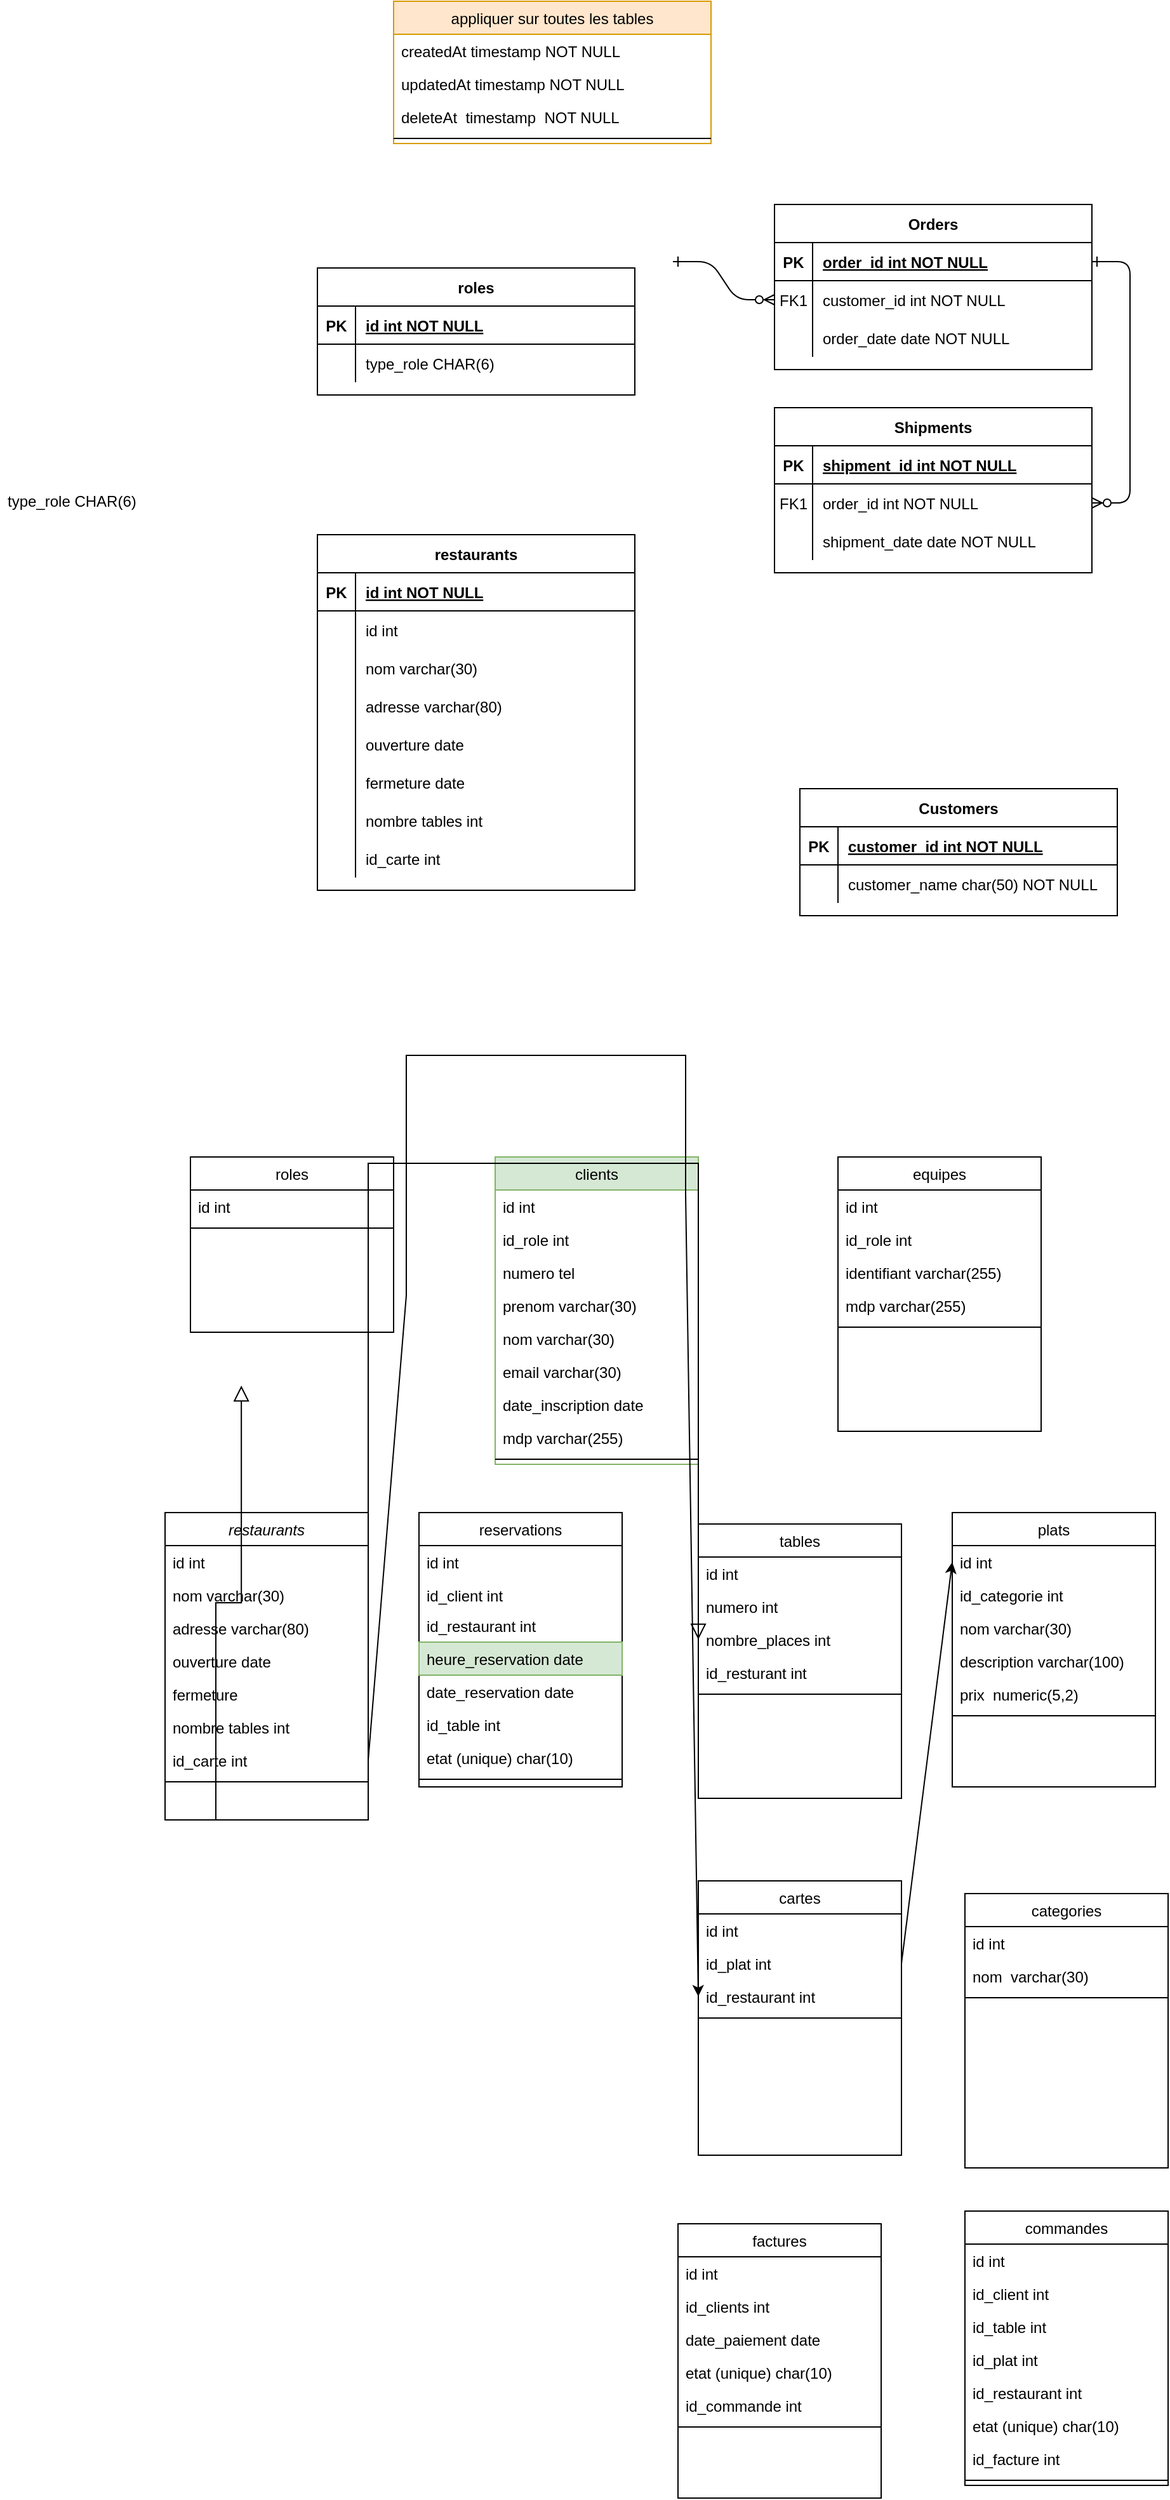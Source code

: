 <mxfile version="22.1.11" type="github">
  <diagram id="R2lEEEUBdFMjLlhIrx00" name="Page-1">
    <mxGraphModel dx="1839" dy="1614" grid="1" gridSize="10" guides="1" tooltips="1" connect="1" arrows="1" fold="1" page="1" pageScale="1" pageWidth="850" pageHeight="1100" math="0" shadow="0" extFonts="Permanent Marker^https://fonts.googleapis.com/css?family=Permanent+Marker">
      <root>
        <mxCell id="0" />
        <mxCell id="1" parent="0" />
        <mxCell id="C-vyLk0tnHw3VtMMgP7b-1" value="" style="edgeStyle=entityRelationEdgeStyle;endArrow=ERzeroToMany;startArrow=ERone;endFill=1;startFill=0;" parent="1" target="C-vyLk0tnHw3VtMMgP7b-6" edge="1">
          <mxGeometry width="100" height="100" relative="1" as="geometry">
            <mxPoint x="370" y="165.0" as="sourcePoint" />
            <mxPoint x="440" y="620" as="targetPoint" />
          </mxGeometry>
        </mxCell>
        <mxCell id="C-vyLk0tnHw3VtMMgP7b-12" value="" style="edgeStyle=entityRelationEdgeStyle;endArrow=ERzeroToMany;startArrow=ERone;endFill=1;startFill=0;" parent="1" source="C-vyLk0tnHw3VtMMgP7b-3" target="C-vyLk0tnHw3VtMMgP7b-17" edge="1">
          <mxGeometry width="100" height="100" relative="1" as="geometry">
            <mxPoint x="400" y="180" as="sourcePoint" />
            <mxPoint x="460" y="205" as="targetPoint" />
          </mxGeometry>
        </mxCell>
        <mxCell id="C-vyLk0tnHw3VtMMgP7b-2" value="Orders" style="shape=table;startSize=30;container=1;collapsible=1;childLayout=tableLayout;fixedRows=1;rowLines=0;fontStyle=1;align=center;resizeLast=1;" parent="1" vertex="1">
          <mxGeometry x="450" y="120" width="250" height="130" as="geometry" />
        </mxCell>
        <mxCell id="C-vyLk0tnHw3VtMMgP7b-3" value="" style="shape=partialRectangle;collapsible=0;dropTarget=0;pointerEvents=0;fillColor=none;points=[[0,0.5],[1,0.5]];portConstraint=eastwest;top=0;left=0;right=0;bottom=1;" parent="C-vyLk0tnHw3VtMMgP7b-2" vertex="1">
          <mxGeometry y="30" width="250" height="30" as="geometry" />
        </mxCell>
        <mxCell id="C-vyLk0tnHw3VtMMgP7b-4" value="PK" style="shape=partialRectangle;overflow=hidden;connectable=0;fillColor=none;top=0;left=0;bottom=0;right=0;fontStyle=1;" parent="C-vyLk0tnHw3VtMMgP7b-3" vertex="1">
          <mxGeometry width="30" height="30" as="geometry" />
        </mxCell>
        <mxCell id="C-vyLk0tnHw3VtMMgP7b-5" value="order_id int NOT NULL " style="shape=partialRectangle;overflow=hidden;connectable=0;fillColor=none;top=0;left=0;bottom=0;right=0;align=left;spacingLeft=6;fontStyle=5;" parent="C-vyLk0tnHw3VtMMgP7b-3" vertex="1">
          <mxGeometry x="30" width="220" height="30" as="geometry" />
        </mxCell>
        <mxCell id="C-vyLk0tnHw3VtMMgP7b-6" value="" style="shape=partialRectangle;collapsible=0;dropTarget=0;pointerEvents=0;fillColor=none;points=[[0,0.5],[1,0.5]];portConstraint=eastwest;top=0;left=0;right=0;bottom=0;" parent="C-vyLk0tnHw3VtMMgP7b-2" vertex="1">
          <mxGeometry y="60" width="250" height="30" as="geometry" />
        </mxCell>
        <mxCell id="C-vyLk0tnHw3VtMMgP7b-7" value="FK1" style="shape=partialRectangle;overflow=hidden;connectable=0;fillColor=none;top=0;left=0;bottom=0;right=0;" parent="C-vyLk0tnHw3VtMMgP7b-6" vertex="1">
          <mxGeometry width="30" height="30" as="geometry" />
        </mxCell>
        <mxCell id="C-vyLk0tnHw3VtMMgP7b-8" value="customer_id int NOT NULL" style="shape=partialRectangle;overflow=hidden;connectable=0;fillColor=none;top=0;left=0;bottom=0;right=0;align=left;spacingLeft=6;" parent="C-vyLk0tnHw3VtMMgP7b-6" vertex="1">
          <mxGeometry x="30" width="220" height="30" as="geometry" />
        </mxCell>
        <mxCell id="C-vyLk0tnHw3VtMMgP7b-9" value="" style="shape=partialRectangle;collapsible=0;dropTarget=0;pointerEvents=0;fillColor=none;points=[[0,0.5],[1,0.5]];portConstraint=eastwest;top=0;left=0;right=0;bottom=0;" parent="C-vyLk0tnHw3VtMMgP7b-2" vertex="1">
          <mxGeometry y="90" width="250" height="30" as="geometry" />
        </mxCell>
        <mxCell id="C-vyLk0tnHw3VtMMgP7b-10" value="" style="shape=partialRectangle;overflow=hidden;connectable=0;fillColor=none;top=0;left=0;bottom=0;right=0;" parent="C-vyLk0tnHw3VtMMgP7b-9" vertex="1">
          <mxGeometry width="30" height="30" as="geometry" />
        </mxCell>
        <mxCell id="C-vyLk0tnHw3VtMMgP7b-11" value="order_date date NOT NULL" style="shape=partialRectangle;overflow=hidden;connectable=0;fillColor=none;top=0;left=0;bottom=0;right=0;align=left;spacingLeft=6;" parent="C-vyLk0tnHw3VtMMgP7b-9" vertex="1">
          <mxGeometry x="30" width="220" height="30" as="geometry" />
        </mxCell>
        <mxCell id="C-vyLk0tnHw3VtMMgP7b-13" value="Shipments" style="shape=table;startSize=30;container=1;collapsible=1;childLayout=tableLayout;fixedRows=1;rowLines=0;fontStyle=1;align=center;resizeLast=1;" parent="1" vertex="1">
          <mxGeometry x="450" y="280" width="250" height="130" as="geometry" />
        </mxCell>
        <mxCell id="C-vyLk0tnHw3VtMMgP7b-14" value="" style="shape=partialRectangle;collapsible=0;dropTarget=0;pointerEvents=0;fillColor=none;points=[[0,0.5],[1,0.5]];portConstraint=eastwest;top=0;left=0;right=0;bottom=1;" parent="C-vyLk0tnHw3VtMMgP7b-13" vertex="1">
          <mxGeometry y="30" width="250" height="30" as="geometry" />
        </mxCell>
        <mxCell id="C-vyLk0tnHw3VtMMgP7b-15" value="PK" style="shape=partialRectangle;overflow=hidden;connectable=0;fillColor=none;top=0;left=0;bottom=0;right=0;fontStyle=1;" parent="C-vyLk0tnHw3VtMMgP7b-14" vertex="1">
          <mxGeometry width="30" height="30" as="geometry" />
        </mxCell>
        <mxCell id="C-vyLk0tnHw3VtMMgP7b-16" value="shipment_id int NOT NULL " style="shape=partialRectangle;overflow=hidden;connectable=0;fillColor=none;top=0;left=0;bottom=0;right=0;align=left;spacingLeft=6;fontStyle=5;" parent="C-vyLk0tnHw3VtMMgP7b-14" vertex="1">
          <mxGeometry x="30" width="220" height="30" as="geometry" />
        </mxCell>
        <mxCell id="C-vyLk0tnHw3VtMMgP7b-17" value="" style="shape=partialRectangle;collapsible=0;dropTarget=0;pointerEvents=0;fillColor=none;points=[[0,0.5],[1,0.5]];portConstraint=eastwest;top=0;left=0;right=0;bottom=0;" parent="C-vyLk0tnHw3VtMMgP7b-13" vertex="1">
          <mxGeometry y="60" width="250" height="30" as="geometry" />
        </mxCell>
        <mxCell id="C-vyLk0tnHw3VtMMgP7b-18" value="FK1" style="shape=partialRectangle;overflow=hidden;connectable=0;fillColor=none;top=0;left=0;bottom=0;right=0;" parent="C-vyLk0tnHw3VtMMgP7b-17" vertex="1">
          <mxGeometry width="30" height="30" as="geometry" />
        </mxCell>
        <mxCell id="C-vyLk0tnHw3VtMMgP7b-19" value="order_id int NOT NULL" style="shape=partialRectangle;overflow=hidden;connectable=0;fillColor=none;top=0;left=0;bottom=0;right=0;align=left;spacingLeft=6;" parent="C-vyLk0tnHw3VtMMgP7b-17" vertex="1">
          <mxGeometry x="30" width="220" height="30" as="geometry" />
        </mxCell>
        <mxCell id="C-vyLk0tnHw3VtMMgP7b-20" value="" style="shape=partialRectangle;collapsible=0;dropTarget=0;pointerEvents=0;fillColor=none;points=[[0,0.5],[1,0.5]];portConstraint=eastwest;top=0;left=0;right=0;bottom=0;" parent="C-vyLk0tnHw3VtMMgP7b-13" vertex="1">
          <mxGeometry y="90" width="250" height="30" as="geometry" />
        </mxCell>
        <mxCell id="C-vyLk0tnHw3VtMMgP7b-21" value="" style="shape=partialRectangle;overflow=hidden;connectable=0;fillColor=none;top=0;left=0;bottom=0;right=0;" parent="C-vyLk0tnHw3VtMMgP7b-20" vertex="1">
          <mxGeometry width="30" height="30" as="geometry" />
        </mxCell>
        <mxCell id="C-vyLk0tnHw3VtMMgP7b-22" value="shipment_date date NOT NULL" style="shape=partialRectangle;overflow=hidden;connectable=0;fillColor=none;top=0;left=0;bottom=0;right=0;align=left;spacingLeft=6;" parent="C-vyLk0tnHw3VtMMgP7b-20" vertex="1">
          <mxGeometry x="30" width="220" height="30" as="geometry" />
        </mxCell>
        <mxCell id="1EvRD6FIWCBVG88owXpm-71" value="Customers" style="shape=table;startSize=30;container=1;collapsible=1;childLayout=tableLayout;fixedRows=1;rowLines=0;fontStyle=1;align=center;resizeLast=1;" parent="1" vertex="1">
          <mxGeometry x="470" y="580" width="250" height="100" as="geometry" />
        </mxCell>
        <mxCell id="1EvRD6FIWCBVG88owXpm-72" value="" style="shape=partialRectangle;collapsible=0;dropTarget=0;pointerEvents=0;fillColor=none;points=[[0,0.5],[1,0.5]];portConstraint=eastwest;top=0;left=0;right=0;bottom=1;" parent="1EvRD6FIWCBVG88owXpm-71" vertex="1">
          <mxGeometry y="30" width="250" height="30" as="geometry" />
        </mxCell>
        <mxCell id="1EvRD6FIWCBVG88owXpm-73" value="PK" style="shape=partialRectangle;overflow=hidden;connectable=0;fillColor=none;top=0;left=0;bottom=0;right=0;fontStyle=1;" parent="1EvRD6FIWCBVG88owXpm-72" vertex="1">
          <mxGeometry width="30" height="30" as="geometry">
            <mxRectangle width="30" height="30" as="alternateBounds" />
          </mxGeometry>
        </mxCell>
        <mxCell id="1EvRD6FIWCBVG88owXpm-74" value="customer_id int NOT NULL " style="shape=partialRectangle;overflow=hidden;connectable=0;fillColor=none;top=0;left=0;bottom=0;right=0;align=left;spacingLeft=6;fontStyle=5;" parent="1EvRD6FIWCBVG88owXpm-72" vertex="1">
          <mxGeometry x="30" width="220" height="30" as="geometry">
            <mxRectangle width="220" height="30" as="alternateBounds" />
          </mxGeometry>
        </mxCell>
        <mxCell id="1EvRD6FIWCBVG88owXpm-75" value="" style="shape=partialRectangle;collapsible=0;dropTarget=0;pointerEvents=0;fillColor=none;points=[[0,0.5],[1,0.5]];portConstraint=eastwest;top=0;left=0;right=0;bottom=0;" parent="1EvRD6FIWCBVG88owXpm-71" vertex="1">
          <mxGeometry y="60" width="250" height="30" as="geometry" />
        </mxCell>
        <mxCell id="1EvRD6FIWCBVG88owXpm-76" value="" style="shape=partialRectangle;overflow=hidden;connectable=0;fillColor=none;top=0;left=0;bottom=0;right=0;" parent="1EvRD6FIWCBVG88owXpm-75" vertex="1">
          <mxGeometry width="30" height="30" as="geometry">
            <mxRectangle width="30" height="30" as="alternateBounds" />
          </mxGeometry>
        </mxCell>
        <mxCell id="1EvRD6FIWCBVG88owXpm-77" value="customer_name char(50) NOT NULL" style="shape=partialRectangle;overflow=hidden;connectable=0;fillColor=none;top=0;left=0;bottom=0;right=0;align=left;spacingLeft=6;" parent="1EvRD6FIWCBVG88owXpm-75" vertex="1">
          <mxGeometry x="30" width="220" height="30" as="geometry">
            <mxRectangle width="220" height="30" as="alternateBounds" />
          </mxGeometry>
        </mxCell>
        <mxCell id="1EvRD6FIWCBVG88owXpm-78" value="restaurants" style="swimlane;fontStyle=2;align=center;verticalAlign=top;childLayout=stackLayout;horizontal=1;startSize=26;horizontalStack=0;resizeParent=1;resizeLast=0;collapsible=1;marginBottom=0;rounded=0;shadow=0;strokeWidth=1;" parent="1" vertex="1">
          <mxGeometry x="-30" y="1150" width="160" height="242" as="geometry">
            <mxRectangle x="230" y="140" width="160" height="26" as="alternateBounds" />
          </mxGeometry>
        </mxCell>
        <mxCell id="1EvRD6FIWCBVG88owXpm-79" value="id int" style="text;align=left;verticalAlign=top;spacingLeft=4;spacingRight=4;overflow=hidden;rotatable=0;points=[[0,0.5],[1,0.5]];portConstraint=eastwest;rounded=0;shadow=0;html=0;" parent="1EvRD6FIWCBVG88owXpm-78" vertex="1">
          <mxGeometry y="26" width="160" height="26" as="geometry" />
        </mxCell>
        <mxCell id="1EvRD6FIWCBVG88owXpm-80" value="nom varchar(30)" style="text;align=left;verticalAlign=top;spacingLeft=4;spacingRight=4;overflow=hidden;rotatable=0;points=[[0,0.5],[1,0.5]];portConstraint=eastwest;" parent="1EvRD6FIWCBVG88owXpm-78" vertex="1">
          <mxGeometry y="52" width="160" height="26" as="geometry" />
        </mxCell>
        <mxCell id="1EvRD6FIWCBVG88owXpm-81" value="adresse varchar(80)" style="text;align=left;verticalAlign=top;spacingLeft=4;spacingRight=4;overflow=hidden;rotatable=0;points=[[0,0.5],[1,0.5]];portConstraint=eastwest;rounded=0;shadow=0;html=0;" parent="1EvRD6FIWCBVG88owXpm-78" vertex="1">
          <mxGeometry y="78" width="160" height="26" as="geometry" />
        </mxCell>
        <mxCell id="1EvRD6FIWCBVG88owXpm-82" value="ouverture date" style="text;align=left;verticalAlign=top;spacingLeft=4;spacingRight=4;overflow=hidden;rotatable=0;points=[[0,0.5],[1,0.5]];portConstraint=eastwest;rounded=0;shadow=0;html=0;" parent="1EvRD6FIWCBVG88owXpm-78" vertex="1">
          <mxGeometry y="104" width="160" height="26" as="geometry" />
        </mxCell>
        <mxCell id="1EvRD6FIWCBVG88owXpm-83" value="fermeture" style="text;align=left;verticalAlign=top;spacingLeft=4;spacingRight=4;overflow=hidden;rotatable=0;points=[[0,0.5],[1,0.5]];portConstraint=eastwest;rounded=0;shadow=0;html=0;" parent="1EvRD6FIWCBVG88owXpm-78" vertex="1">
          <mxGeometry y="130" width="160" height="26" as="geometry" />
        </mxCell>
        <mxCell id="1EvRD6FIWCBVG88owXpm-84" value="nombre tables int" style="text;align=left;verticalAlign=top;spacingLeft=4;spacingRight=4;overflow=hidden;rotatable=0;points=[[0,0.5],[1,0.5]];portConstraint=eastwest;rounded=0;shadow=0;html=0;" parent="1EvRD6FIWCBVG88owXpm-78" vertex="1">
          <mxGeometry y="156" width="160" height="26" as="geometry" />
        </mxCell>
        <mxCell id="1EvRD6FIWCBVG88owXpm-85" value="id_carte int" style="text;align=left;verticalAlign=top;spacingLeft=4;spacingRight=4;overflow=hidden;rotatable=0;points=[[0,0.5],[1,0.5]];portConstraint=eastwest;rounded=0;shadow=0;html=0;" parent="1EvRD6FIWCBVG88owXpm-78" vertex="1">
          <mxGeometry y="182" width="160" height="26" as="geometry" />
        </mxCell>
        <mxCell id="1EvRD6FIWCBVG88owXpm-86" value="" style="line;html=1;strokeWidth=1;align=left;verticalAlign=middle;spacingTop=-1;spacingLeft=3;spacingRight=3;rotatable=0;labelPosition=right;points=[];portConstraint=eastwest;" parent="1EvRD6FIWCBVG88owXpm-78" vertex="1">
          <mxGeometry y="208" width="160" height="8" as="geometry" />
        </mxCell>
        <mxCell id="1EvRD6FIWCBVG88owXpm-87" value="" style="endArrow=block;endSize=10;endFill=0;shadow=0;strokeWidth=1;rounded=0;edgeStyle=elbowEdgeStyle;elbow=vertical;entryX=0.313;entryY=0;entryDx=0;entryDy=0;entryPerimeter=0;exitX=0.25;exitY=1;exitDx=0;exitDy=0;" parent="1" source="1EvRD6FIWCBVG88owXpm-78" edge="1">
          <mxGeometry width="160" relative="1" as="geometry">
            <mxPoint x="150" y="1000" as="sourcePoint" />
            <mxPoint x="30.08" y="1050" as="targetPoint" />
          </mxGeometry>
        </mxCell>
        <mxCell id="1EvRD6FIWCBVG88owXpm-88" value="tables" style="swimlane;fontStyle=0;align=center;verticalAlign=top;childLayout=stackLayout;horizontal=1;startSize=26;horizontalStack=0;resizeParent=1;resizeLast=0;collapsible=1;marginBottom=0;rounded=0;shadow=0;strokeWidth=1;" parent="1" vertex="1">
          <mxGeometry x="390" y="1159" width="160" height="216" as="geometry">
            <mxRectangle x="550" y="140" width="160" height="26" as="alternateBounds" />
          </mxGeometry>
        </mxCell>
        <mxCell id="1EvRD6FIWCBVG88owXpm-89" value="id int" style="text;align=left;verticalAlign=top;spacingLeft=4;spacingRight=4;overflow=hidden;rotatable=0;points=[[0,0.5],[1,0.5]];portConstraint=eastwest;rounded=0;shadow=0;html=0;" parent="1EvRD6FIWCBVG88owXpm-88" vertex="1">
          <mxGeometry y="26" width="160" height="26" as="geometry" />
        </mxCell>
        <mxCell id="1EvRD6FIWCBVG88owXpm-90" value="numero int" style="text;align=left;verticalAlign=top;spacingLeft=4;spacingRight=4;overflow=hidden;rotatable=0;points=[[0,0.5],[1,0.5]];portConstraint=eastwest;rounded=0;shadow=0;html=0;" parent="1EvRD6FIWCBVG88owXpm-88" vertex="1">
          <mxGeometry y="52" width="160" height="26" as="geometry" />
        </mxCell>
        <mxCell id="1EvRD6FIWCBVG88owXpm-91" value="nombre_places int" style="text;align=left;verticalAlign=top;spacingLeft=4;spacingRight=4;overflow=hidden;rotatable=0;points=[[0,0.5],[1,0.5]];portConstraint=eastwest;rounded=0;shadow=0;html=0;" parent="1EvRD6FIWCBVG88owXpm-88" vertex="1">
          <mxGeometry y="78" width="160" height="26" as="geometry" />
        </mxCell>
        <mxCell id="1EvRD6FIWCBVG88owXpm-92" value="id_resturant int" style="text;align=left;verticalAlign=top;spacingLeft=4;spacingRight=4;overflow=hidden;rotatable=0;points=[[0,0.5],[1,0.5]];portConstraint=eastwest;rounded=0;shadow=0;html=0;" parent="1EvRD6FIWCBVG88owXpm-88" vertex="1">
          <mxGeometry y="104" width="160" height="26" as="geometry" />
        </mxCell>
        <mxCell id="1EvRD6FIWCBVG88owXpm-93" value="" style="line;html=1;strokeWidth=1;align=left;verticalAlign=middle;spacingTop=-1;spacingLeft=3;spacingRight=3;rotatable=0;labelPosition=right;points=[];portConstraint=eastwest;" parent="1EvRD6FIWCBVG88owXpm-88" vertex="1">
          <mxGeometry y="130" width="160" height="8" as="geometry" />
        </mxCell>
        <mxCell id="1EvRD6FIWCBVG88owXpm-94" value="cartes" style="swimlane;fontStyle=0;align=center;verticalAlign=top;childLayout=stackLayout;horizontal=1;startSize=26;horizontalStack=0;resizeParent=1;resizeLast=0;collapsible=1;marginBottom=0;rounded=0;shadow=0;strokeWidth=1;" parent="1" vertex="1">
          <mxGeometry x="390" y="1440" width="160" height="216" as="geometry">
            <mxRectangle x="550" y="140" width="160" height="26" as="alternateBounds" />
          </mxGeometry>
        </mxCell>
        <mxCell id="1EvRD6FIWCBVG88owXpm-95" value="id int" style="text;align=left;verticalAlign=top;spacingLeft=4;spacingRight=4;overflow=hidden;rotatable=0;points=[[0,0.5],[1,0.5]];portConstraint=eastwest;rounded=0;shadow=0;html=0;" parent="1EvRD6FIWCBVG88owXpm-94" vertex="1">
          <mxGeometry y="26" width="160" height="26" as="geometry" />
        </mxCell>
        <mxCell id="1EvRD6FIWCBVG88owXpm-96" value="id_plat int" style="text;align=left;verticalAlign=top;spacingLeft=4;spacingRight=4;overflow=hidden;rotatable=0;points=[[0,0.5],[1,0.5]];portConstraint=eastwest;rounded=0;shadow=0;html=0;" parent="1EvRD6FIWCBVG88owXpm-94" vertex="1">
          <mxGeometry y="52" width="160" height="26" as="geometry" />
        </mxCell>
        <mxCell id="1EvRD6FIWCBVG88owXpm-97" value="id_restaurant int" style="text;align=left;verticalAlign=top;spacingLeft=4;spacingRight=4;overflow=hidden;rotatable=0;points=[[0,0.5],[1,0.5]];portConstraint=eastwest;rounded=0;shadow=0;html=0;" parent="1EvRD6FIWCBVG88owXpm-94" vertex="1">
          <mxGeometry y="78" width="160" height="26" as="geometry" />
        </mxCell>
        <mxCell id="1EvRD6FIWCBVG88owXpm-98" value="" style="line;html=1;strokeWidth=1;align=left;verticalAlign=middle;spacingTop=-1;spacingLeft=3;spacingRight=3;rotatable=0;labelPosition=right;points=[];portConstraint=eastwest;" parent="1EvRD6FIWCBVG88owXpm-94" vertex="1">
          <mxGeometry y="104" width="160" height="8" as="geometry" />
        </mxCell>
        <mxCell id="1EvRD6FIWCBVG88owXpm-99" value="categories" style="swimlane;fontStyle=0;align=center;verticalAlign=top;childLayout=stackLayout;horizontal=1;startSize=26;horizontalStack=0;resizeParent=1;resizeLast=0;collapsible=1;marginBottom=0;rounded=0;shadow=0;strokeWidth=1;" parent="1" vertex="1">
          <mxGeometry x="600" y="1450" width="160" height="216" as="geometry">
            <mxRectangle x="550" y="140" width="160" height="26" as="alternateBounds" />
          </mxGeometry>
        </mxCell>
        <mxCell id="1EvRD6FIWCBVG88owXpm-100" value="id int" style="text;align=left;verticalAlign=top;spacingLeft=4;spacingRight=4;overflow=hidden;rotatable=0;points=[[0,0.5],[1,0.5]];portConstraint=eastwest;rounded=0;shadow=0;html=0;" parent="1EvRD6FIWCBVG88owXpm-99" vertex="1">
          <mxGeometry y="26" width="160" height="26" as="geometry" />
        </mxCell>
        <mxCell id="1EvRD6FIWCBVG88owXpm-101" value="nom  varchar(30)" style="text;align=left;verticalAlign=top;spacingLeft=4;spacingRight=4;overflow=hidden;rotatable=0;points=[[0,0.5],[1,0.5]];portConstraint=eastwest;rounded=0;shadow=0;html=0;" parent="1EvRD6FIWCBVG88owXpm-99" vertex="1">
          <mxGeometry y="52" width="160" height="26" as="geometry" />
        </mxCell>
        <mxCell id="1EvRD6FIWCBVG88owXpm-102" value="" style="line;html=1;strokeWidth=1;align=left;verticalAlign=middle;spacingTop=-1;spacingLeft=3;spacingRight=3;rotatable=0;labelPosition=right;points=[];portConstraint=eastwest;" parent="1EvRD6FIWCBVG88owXpm-99" vertex="1">
          <mxGeometry y="78" width="160" height="8" as="geometry" />
        </mxCell>
        <mxCell id="1EvRD6FIWCBVG88owXpm-103" value="plats" style="swimlane;fontStyle=0;align=center;verticalAlign=top;childLayout=stackLayout;horizontal=1;startSize=26;horizontalStack=0;resizeParent=1;resizeLast=0;collapsible=1;marginBottom=0;rounded=0;shadow=0;strokeWidth=1;" parent="1" vertex="1">
          <mxGeometry x="590" y="1150" width="160" height="216" as="geometry">
            <mxRectangle x="550" y="140" width="160" height="26" as="alternateBounds" />
          </mxGeometry>
        </mxCell>
        <mxCell id="1EvRD6FIWCBVG88owXpm-104" value="id int" style="text;align=left;verticalAlign=top;spacingLeft=4;spacingRight=4;overflow=hidden;rotatable=0;points=[[0,0.5],[1,0.5]];portConstraint=eastwest;rounded=0;shadow=0;html=0;" parent="1EvRD6FIWCBVG88owXpm-103" vertex="1">
          <mxGeometry y="26" width="160" height="26" as="geometry" />
        </mxCell>
        <mxCell id="1EvRD6FIWCBVG88owXpm-105" value="id_categorie int" style="text;align=left;verticalAlign=top;spacingLeft=4;spacingRight=4;overflow=hidden;rotatable=0;points=[[0,0.5],[1,0.5]];portConstraint=eastwest;rounded=0;shadow=0;html=0;" parent="1EvRD6FIWCBVG88owXpm-103" vertex="1">
          <mxGeometry y="52" width="160" height="26" as="geometry" />
        </mxCell>
        <mxCell id="1EvRD6FIWCBVG88owXpm-106" value="nom varchar(30)" style="text;align=left;verticalAlign=top;spacingLeft=4;spacingRight=4;overflow=hidden;rotatable=0;points=[[0,0.5],[1,0.5]];portConstraint=eastwest;rounded=0;shadow=0;html=0;" parent="1EvRD6FIWCBVG88owXpm-103" vertex="1">
          <mxGeometry y="78" width="160" height="26" as="geometry" />
        </mxCell>
        <mxCell id="1EvRD6FIWCBVG88owXpm-107" value="description varchar(100)" style="text;align=left;verticalAlign=top;spacingLeft=4;spacingRight=4;overflow=hidden;rotatable=0;points=[[0,0.5],[1,0.5]];portConstraint=eastwest;rounded=0;shadow=0;html=0;" parent="1EvRD6FIWCBVG88owXpm-103" vertex="1">
          <mxGeometry y="104" width="160" height="26" as="geometry" />
        </mxCell>
        <mxCell id="1EvRD6FIWCBVG88owXpm-108" value="prix  numeric(5,2)" style="text;align=left;verticalAlign=top;spacingLeft=4;spacingRight=4;overflow=hidden;rotatable=0;points=[[0,0.5],[1,0.5]];portConstraint=eastwest;rounded=0;shadow=0;html=0;" parent="1EvRD6FIWCBVG88owXpm-103" vertex="1">
          <mxGeometry y="130" width="160" height="26" as="geometry" />
        </mxCell>
        <mxCell id="1EvRD6FIWCBVG88owXpm-109" value="" style="line;html=1;strokeWidth=1;align=left;verticalAlign=middle;spacingTop=-1;spacingLeft=3;spacingRight=3;rotatable=0;labelPosition=right;points=[];portConstraint=eastwest;" parent="1EvRD6FIWCBVG88owXpm-103" vertex="1">
          <mxGeometry y="156" width="160" height="8" as="geometry" />
        </mxCell>
        <mxCell id="1EvRD6FIWCBVG88owXpm-110" value="clients" style="swimlane;fontStyle=0;align=center;verticalAlign=top;childLayout=stackLayout;horizontal=1;startSize=26;horizontalStack=0;resizeParent=1;resizeLast=0;collapsible=1;marginBottom=0;rounded=0;shadow=0;strokeWidth=1;fillColor=#d5e8d4;strokeColor=#82b366;" parent="1" vertex="1">
          <mxGeometry x="230" y="870" width="160" height="242" as="geometry">
            <mxRectangle x="130" y="380" width="160" height="26" as="alternateBounds" />
          </mxGeometry>
        </mxCell>
        <mxCell id="1EvRD6FIWCBVG88owXpm-111" value="id int" style="text;align=left;verticalAlign=top;spacingLeft=4;spacingRight=4;overflow=hidden;rotatable=0;points=[[0,0.5],[1,0.5]];portConstraint=eastwest;rounded=0;shadow=0;html=0;" parent="1EvRD6FIWCBVG88owXpm-110" vertex="1">
          <mxGeometry y="26" width="160" height="26" as="geometry" />
        </mxCell>
        <mxCell id="1EvRD6FIWCBVG88owXpm-112" value="id_role int" style="text;align=left;verticalAlign=top;spacingLeft=4;spacingRight=4;overflow=hidden;rotatable=0;points=[[0,0.5],[1,0.5]];portConstraint=eastwest;" parent="1EvRD6FIWCBVG88owXpm-110" vertex="1">
          <mxGeometry y="52" width="160" height="26" as="geometry" />
        </mxCell>
        <mxCell id="1EvRD6FIWCBVG88owXpm-113" value="numero tel " style="text;align=left;verticalAlign=top;spacingLeft=4;spacingRight=4;overflow=hidden;rotatable=0;points=[[0,0.5],[1,0.5]];portConstraint=eastwest;" parent="1EvRD6FIWCBVG88owXpm-110" vertex="1">
          <mxGeometry y="78" width="160" height="26" as="geometry" />
        </mxCell>
        <mxCell id="1EvRD6FIWCBVG88owXpm-114" value="prenom varchar(30)" style="text;align=left;verticalAlign=top;spacingLeft=4;spacingRight=4;overflow=hidden;rotatable=0;points=[[0,0.5],[1,0.5]];portConstraint=eastwest;rounded=0;shadow=0;html=0;" parent="1EvRD6FIWCBVG88owXpm-110" vertex="1">
          <mxGeometry y="104" width="160" height="26" as="geometry" />
        </mxCell>
        <mxCell id="1EvRD6FIWCBVG88owXpm-115" value="nom varchar(30)" style="text;align=left;verticalAlign=top;spacingLeft=4;spacingRight=4;overflow=hidden;rotatable=0;points=[[0,0.5],[1,0.5]];portConstraint=eastwest;rounded=0;shadow=0;html=0;" parent="1EvRD6FIWCBVG88owXpm-110" vertex="1">
          <mxGeometry y="130" width="160" height="26" as="geometry" />
        </mxCell>
        <mxCell id="1EvRD6FIWCBVG88owXpm-116" value="email varchar(30)" style="text;align=left;verticalAlign=top;spacingLeft=4;spacingRight=4;overflow=hidden;rotatable=0;points=[[0,0.5],[1,0.5]];portConstraint=eastwest;rounded=0;shadow=0;html=0;" parent="1EvRD6FIWCBVG88owXpm-110" vertex="1">
          <mxGeometry y="156" width="160" height="26" as="geometry" />
        </mxCell>
        <mxCell id="1EvRD6FIWCBVG88owXpm-117" value="date_inscription date" style="text;align=left;verticalAlign=top;spacingLeft=4;spacingRight=4;overflow=hidden;rotatable=0;points=[[0,0.5],[1,0.5]];portConstraint=eastwest;rounded=0;shadow=0;html=0;" parent="1EvRD6FIWCBVG88owXpm-110" vertex="1">
          <mxGeometry y="182" width="160" height="26" as="geometry" />
        </mxCell>
        <mxCell id="1EvRD6FIWCBVG88owXpm-118" value="mdp varchar(255)" style="text;align=left;verticalAlign=top;spacingLeft=4;spacingRight=4;overflow=hidden;rotatable=0;points=[[0,0.5],[1,0.5]];portConstraint=eastwest;" parent="1EvRD6FIWCBVG88owXpm-110" vertex="1">
          <mxGeometry y="208" width="160" height="26" as="geometry" />
        </mxCell>
        <mxCell id="1EvRD6FIWCBVG88owXpm-119" value="" style="line;html=1;strokeWidth=1;align=left;verticalAlign=middle;spacingTop=-1;spacingLeft=3;spacingRight=3;rotatable=0;labelPosition=right;points=[];portConstraint=eastwest;" parent="1EvRD6FIWCBVG88owXpm-110" vertex="1">
          <mxGeometry y="234" width="160" height="8" as="geometry" />
        </mxCell>
        <mxCell id="1EvRD6FIWCBVG88owXpm-120" value="equipes" style="swimlane;fontStyle=0;align=center;verticalAlign=top;childLayout=stackLayout;horizontal=1;startSize=26;horizontalStack=0;resizeParent=1;resizeLast=0;collapsible=1;marginBottom=0;rounded=0;shadow=0;strokeWidth=1;" parent="1" vertex="1">
          <mxGeometry x="500" y="870" width="160" height="216" as="geometry">
            <mxRectangle x="130" y="380" width="160" height="26" as="alternateBounds" />
          </mxGeometry>
        </mxCell>
        <mxCell id="1EvRD6FIWCBVG88owXpm-121" value="id int" style="text;align=left;verticalAlign=top;spacingLeft=4;spacingRight=4;overflow=hidden;rotatable=0;points=[[0,0.5],[1,0.5]];portConstraint=eastwest;rounded=0;shadow=0;html=0;" parent="1EvRD6FIWCBVG88owXpm-120" vertex="1">
          <mxGeometry y="26" width="160" height="26" as="geometry" />
        </mxCell>
        <mxCell id="1EvRD6FIWCBVG88owXpm-122" value="id_role int" style="text;align=left;verticalAlign=top;spacingLeft=4;spacingRight=4;overflow=hidden;rotatable=0;points=[[0,0.5],[1,0.5]];portConstraint=eastwest;" parent="1EvRD6FIWCBVG88owXpm-120" vertex="1">
          <mxGeometry y="52" width="160" height="26" as="geometry" />
        </mxCell>
        <mxCell id="1EvRD6FIWCBVG88owXpm-123" value="identifiant varchar(255)" style="text;align=left;verticalAlign=top;spacingLeft=4;spacingRight=4;overflow=hidden;rotatable=0;points=[[0,0.5],[1,0.5]];portConstraint=eastwest;rounded=0;shadow=0;html=0;" parent="1EvRD6FIWCBVG88owXpm-120" vertex="1">
          <mxGeometry y="78" width="160" height="26" as="geometry" />
        </mxCell>
        <mxCell id="1EvRD6FIWCBVG88owXpm-124" value="mdp varchar(255)" style="text;align=left;verticalAlign=top;spacingLeft=4;spacingRight=4;overflow=hidden;rotatable=0;points=[[0,0.5],[1,0.5]];portConstraint=eastwest;" parent="1EvRD6FIWCBVG88owXpm-120" vertex="1">
          <mxGeometry y="104" width="160" height="26" as="geometry" />
        </mxCell>
        <mxCell id="1EvRD6FIWCBVG88owXpm-125" value="" style="line;html=1;strokeWidth=1;align=left;verticalAlign=middle;spacingTop=-1;spacingLeft=3;spacingRight=3;rotatable=0;labelPosition=right;points=[];portConstraint=eastwest;" parent="1EvRD6FIWCBVG88owXpm-120" vertex="1">
          <mxGeometry y="130" width="160" height="8" as="geometry" />
        </mxCell>
        <mxCell id="1EvRD6FIWCBVG88owXpm-126" value="roles" style="swimlane;fontStyle=0;align=center;verticalAlign=top;childLayout=stackLayout;horizontal=1;startSize=26;horizontalStack=0;resizeParent=1;resizeLast=0;collapsible=1;marginBottom=0;rounded=0;shadow=0;strokeWidth=1;" parent="1" vertex="1">
          <mxGeometry x="-10" y="870" width="160" height="138" as="geometry">
            <mxRectangle x="340" y="380" width="170" height="26" as="alternateBounds" />
          </mxGeometry>
        </mxCell>
        <mxCell id="1EvRD6FIWCBVG88owXpm-127" value="id int" style="text;align=left;verticalAlign=top;spacingLeft=4;spacingRight=4;overflow=hidden;rotatable=0;points=[[0,0.5],[1,0.5]];portConstraint=eastwest;rounded=0;shadow=0;html=0;" parent="1EvRD6FIWCBVG88owXpm-126" vertex="1">
          <mxGeometry y="26" width="160" height="26" as="geometry" />
        </mxCell>
        <mxCell id="1EvRD6FIWCBVG88owXpm-129" value="" style="line;html=1;strokeWidth=1;align=left;verticalAlign=middle;spacingTop=-1;spacingLeft=3;spacingRight=3;rotatable=0;labelPosition=right;points=[];portConstraint=eastwest;" parent="1EvRD6FIWCBVG88owXpm-126" vertex="1">
          <mxGeometry y="52" width="160" height="8" as="geometry" />
        </mxCell>
        <mxCell id="1EvRD6FIWCBVG88owXpm-130" value="reservations" style="swimlane;fontStyle=0;align=center;verticalAlign=top;childLayout=stackLayout;horizontal=1;startSize=26;horizontalStack=0;resizeParent=1;resizeLast=0;collapsible=1;marginBottom=0;rounded=0;shadow=0;strokeWidth=1;" parent="1" vertex="1">
          <mxGeometry x="170" y="1150" width="160" height="216" as="geometry">
            <mxRectangle x="550" y="140" width="160" height="26" as="alternateBounds" />
          </mxGeometry>
        </mxCell>
        <mxCell id="1EvRD6FIWCBVG88owXpm-131" value="id int" style="text;align=left;verticalAlign=top;spacingLeft=4;spacingRight=4;overflow=hidden;rotatable=0;points=[[0,0.5],[1,0.5]];portConstraint=eastwest;rounded=0;shadow=0;html=0;" parent="1EvRD6FIWCBVG88owXpm-130" vertex="1">
          <mxGeometry y="26" width="160" height="26" as="geometry" />
        </mxCell>
        <mxCell id="1EvRD6FIWCBVG88owXpm-132" value="id_client int" style="text;align=left;verticalAlign=top;spacingLeft=4;spacingRight=4;overflow=hidden;rotatable=0;points=[[0,0.5],[1,0.5]];portConstraint=eastwest;rounded=0;shadow=0;html=0;" parent="1EvRD6FIWCBVG88owXpm-130" vertex="1">
          <mxGeometry y="52" width="160" height="24" as="geometry" />
        </mxCell>
        <mxCell id="1EvRD6FIWCBVG88owXpm-133" value="id_restaurant int" style="text;align=left;verticalAlign=top;spacingLeft=4;spacingRight=4;overflow=hidden;rotatable=0;points=[[0,0.5],[1,0.5]];portConstraint=eastwest;rounded=0;shadow=0;html=0;" parent="1EvRD6FIWCBVG88owXpm-130" vertex="1">
          <mxGeometry y="76" width="160" height="26" as="geometry" />
        </mxCell>
        <mxCell id="1EvRD6FIWCBVG88owXpm-134" value="heure_reservation date" style="text;align=left;verticalAlign=top;spacingLeft=4;spacingRight=4;overflow=hidden;rotatable=0;points=[[0,0.5],[1,0.5]];portConstraint=eastwest;rounded=0;shadow=0;html=0;fillColor=#d5e8d4;strokeColor=#82b366;" parent="1EvRD6FIWCBVG88owXpm-130" vertex="1">
          <mxGeometry y="102" width="160" height="26" as="geometry" />
        </mxCell>
        <mxCell id="1EvRD6FIWCBVG88owXpm-135" value="date_reservation date" style="text;align=left;verticalAlign=top;spacingLeft=4;spacingRight=4;overflow=hidden;rotatable=0;points=[[0,0.5],[1,0.5]];portConstraint=eastwest;rounded=0;shadow=0;html=0;" parent="1EvRD6FIWCBVG88owXpm-130" vertex="1">
          <mxGeometry y="128" width="160" height="26" as="geometry" />
        </mxCell>
        <mxCell id="1EvRD6FIWCBVG88owXpm-136" value="id_table int" style="text;align=left;verticalAlign=top;spacingLeft=4;spacingRight=4;overflow=hidden;rotatable=0;points=[[0,0.5],[1,0.5]];portConstraint=eastwest;rounded=0;shadow=0;html=0;" parent="1EvRD6FIWCBVG88owXpm-130" vertex="1">
          <mxGeometry y="154" width="160" height="26" as="geometry" />
        </mxCell>
        <mxCell id="1EvRD6FIWCBVG88owXpm-137" value="etat (unique) char(10)" style="text;align=left;verticalAlign=top;spacingLeft=4;spacingRight=4;overflow=hidden;rotatable=0;points=[[0,0.5],[1,0.5]];portConstraint=eastwest;rounded=0;shadow=0;html=0;" parent="1EvRD6FIWCBVG88owXpm-130" vertex="1">
          <mxGeometry y="180" width="160" height="26" as="geometry" />
        </mxCell>
        <mxCell id="1EvRD6FIWCBVG88owXpm-138" value="" style="line;html=1;strokeWidth=1;align=left;verticalAlign=middle;spacingTop=-1;spacingLeft=3;spacingRight=3;rotatable=0;labelPosition=right;points=[];portConstraint=eastwest;" parent="1EvRD6FIWCBVG88owXpm-130" vertex="1">
          <mxGeometry y="206" width="160" height="8" as="geometry" />
        </mxCell>
        <mxCell id="1EvRD6FIWCBVG88owXpm-139" value="factures" style="swimlane;fontStyle=0;align=center;verticalAlign=top;childLayout=stackLayout;horizontal=1;startSize=26;horizontalStack=0;resizeParent=1;resizeLast=0;collapsible=1;marginBottom=0;rounded=0;shadow=0;strokeWidth=1;" parent="1" vertex="1">
          <mxGeometry x="374" y="1710" width="160" height="216" as="geometry">
            <mxRectangle x="550" y="140" width="160" height="26" as="alternateBounds" />
          </mxGeometry>
        </mxCell>
        <mxCell id="1EvRD6FIWCBVG88owXpm-140" value="id int" style="text;align=left;verticalAlign=top;spacingLeft=4;spacingRight=4;overflow=hidden;rotatable=0;points=[[0,0.5],[1,0.5]];portConstraint=eastwest;rounded=0;shadow=0;html=0;" parent="1EvRD6FIWCBVG88owXpm-139" vertex="1">
          <mxGeometry y="26" width="160" height="26" as="geometry" />
        </mxCell>
        <mxCell id="1EvRD6FIWCBVG88owXpm-141" value="id_clients int" style="text;align=left;verticalAlign=top;spacingLeft=4;spacingRight=4;overflow=hidden;rotatable=0;points=[[0,0.5],[1,0.5]];portConstraint=eastwest;rounded=0;shadow=0;html=0;" parent="1EvRD6FIWCBVG88owXpm-139" vertex="1">
          <mxGeometry y="52" width="160" height="26" as="geometry" />
        </mxCell>
        <mxCell id="1EvRD6FIWCBVG88owXpm-142" value="date_paiement date" style="text;align=left;verticalAlign=top;spacingLeft=4;spacingRight=4;overflow=hidden;rotatable=0;points=[[0,0.5],[1,0.5]];portConstraint=eastwest;rounded=0;shadow=0;html=0;" parent="1EvRD6FIWCBVG88owXpm-139" vertex="1">
          <mxGeometry y="78" width="160" height="26" as="geometry" />
        </mxCell>
        <mxCell id="1EvRD6FIWCBVG88owXpm-143" value="etat (unique) char(10)" style="text;align=left;verticalAlign=top;spacingLeft=4;spacingRight=4;overflow=hidden;rotatable=0;points=[[0,0.5],[1,0.5]];portConstraint=eastwest;rounded=0;shadow=0;html=0;" parent="1EvRD6FIWCBVG88owXpm-139" vertex="1">
          <mxGeometry y="104" width="160" height="26" as="geometry" />
        </mxCell>
        <mxCell id="1EvRD6FIWCBVG88owXpm-144" value="id_commande int" style="text;align=left;verticalAlign=top;spacingLeft=4;spacingRight=4;overflow=hidden;rotatable=0;points=[[0,0.5],[1,0.5]];portConstraint=eastwest;rounded=0;shadow=0;html=0;" parent="1EvRD6FIWCBVG88owXpm-139" vertex="1">
          <mxGeometry y="130" width="160" height="26" as="geometry" />
        </mxCell>
        <mxCell id="1EvRD6FIWCBVG88owXpm-145" value="" style="line;html=1;strokeWidth=1;align=left;verticalAlign=middle;spacingTop=-1;spacingLeft=3;spacingRight=3;rotatable=0;labelPosition=right;points=[];portConstraint=eastwest;" parent="1EvRD6FIWCBVG88owXpm-139" vertex="1">
          <mxGeometry y="156" width="160" height="8" as="geometry" />
        </mxCell>
        <mxCell id="1EvRD6FIWCBVG88owXpm-146" value="commandes" style="swimlane;fontStyle=0;align=center;verticalAlign=top;childLayout=stackLayout;horizontal=1;startSize=26;horizontalStack=0;resizeParent=1;resizeLast=0;collapsible=1;marginBottom=0;rounded=0;shadow=0;strokeWidth=1;" parent="1" vertex="1">
          <mxGeometry x="600" y="1700" width="160" height="216" as="geometry">
            <mxRectangle x="550" y="140" width="160" height="26" as="alternateBounds" />
          </mxGeometry>
        </mxCell>
        <mxCell id="1EvRD6FIWCBVG88owXpm-147" value="id int" style="text;align=left;verticalAlign=top;spacingLeft=4;spacingRight=4;overflow=hidden;rotatable=0;points=[[0,0.5],[1,0.5]];portConstraint=eastwest;rounded=0;shadow=0;html=0;" parent="1EvRD6FIWCBVG88owXpm-146" vertex="1">
          <mxGeometry y="26" width="160" height="26" as="geometry" />
        </mxCell>
        <mxCell id="1EvRD6FIWCBVG88owXpm-148" value="id_client int" style="text;align=left;verticalAlign=top;spacingLeft=4;spacingRight=4;overflow=hidden;rotatable=0;points=[[0,0.5],[1,0.5]];portConstraint=eastwest;rounded=0;shadow=0;html=0;" parent="1EvRD6FIWCBVG88owXpm-146" vertex="1">
          <mxGeometry y="52" width="160" height="26" as="geometry" />
        </mxCell>
        <mxCell id="1EvRD6FIWCBVG88owXpm-149" value="id_table int" style="text;align=left;verticalAlign=top;spacingLeft=4;spacingRight=4;overflow=hidden;rotatable=0;points=[[0,0.5],[1,0.5]];portConstraint=eastwest;rounded=0;shadow=0;html=0;" parent="1EvRD6FIWCBVG88owXpm-146" vertex="1">
          <mxGeometry y="78" width="160" height="26" as="geometry" />
        </mxCell>
        <mxCell id="1EvRD6FIWCBVG88owXpm-150" value="id_plat int" style="text;align=left;verticalAlign=top;spacingLeft=4;spacingRight=4;overflow=hidden;rotatable=0;points=[[0,0.5],[1,0.5]];portConstraint=eastwest;rounded=0;shadow=0;html=0;" parent="1EvRD6FIWCBVG88owXpm-146" vertex="1">
          <mxGeometry y="104" width="160" height="26" as="geometry" />
        </mxCell>
        <mxCell id="1EvRD6FIWCBVG88owXpm-151" value="id_restaurant int" style="text;align=left;verticalAlign=top;spacingLeft=4;spacingRight=4;overflow=hidden;rotatable=0;points=[[0,0.5],[1,0.5]];portConstraint=eastwest;rounded=0;shadow=0;html=0;" parent="1EvRD6FIWCBVG88owXpm-146" vertex="1">
          <mxGeometry y="130" width="160" height="26" as="geometry" />
        </mxCell>
        <mxCell id="1EvRD6FIWCBVG88owXpm-152" value="etat (unique) char(10)" style="text;align=left;verticalAlign=top;spacingLeft=4;spacingRight=4;overflow=hidden;rotatable=0;points=[[0,0.5],[1,0.5]];portConstraint=eastwest;rounded=0;shadow=0;html=0;" parent="1EvRD6FIWCBVG88owXpm-146" vertex="1">
          <mxGeometry y="156" width="160" height="26" as="geometry" />
        </mxCell>
        <mxCell id="1EvRD6FIWCBVG88owXpm-153" value="id_facture int" style="text;align=left;verticalAlign=top;spacingLeft=4;spacingRight=4;overflow=hidden;rotatable=0;points=[[0,0.5],[1,0.5]];portConstraint=eastwest;rounded=0;shadow=0;html=0;" parent="1EvRD6FIWCBVG88owXpm-146" vertex="1">
          <mxGeometry y="182" width="160" height="26" as="geometry" />
        </mxCell>
        <mxCell id="1EvRD6FIWCBVG88owXpm-154" value="" style="line;html=1;strokeWidth=1;align=left;verticalAlign=middle;spacingTop=-1;spacingLeft=3;spacingRight=3;rotatable=0;labelPosition=right;points=[];portConstraint=eastwest;" parent="1EvRD6FIWCBVG88owXpm-146" vertex="1">
          <mxGeometry y="208" width="160" height="8" as="geometry" />
        </mxCell>
        <mxCell id="1EvRD6FIWCBVG88owXpm-155" value="" style="endArrow=block;endSize=10;endFill=0;shadow=0;strokeWidth=1;rounded=0;edgeStyle=elbowEdgeStyle;elbow=vertical;entryX=0;entryY=0.5;entryDx=0;entryDy=0;exitX=1;exitY=0.5;exitDx=0;exitDy=0;" parent="1" source="1EvRD6FIWCBVG88owXpm-82" target="1EvRD6FIWCBVG88owXpm-91" edge="1">
          <mxGeometry width="160" relative="1" as="geometry">
            <mxPoint x="40" y="994" as="sourcePoint" />
            <mxPoint x="50" y="1070" as="targetPoint" />
            <Array as="points">
              <mxPoint x="170" y="875" />
            </Array>
          </mxGeometry>
        </mxCell>
        <mxCell id="1EvRD6FIWCBVG88owXpm-156" value="" style="endArrow=classic;html=1;rounded=0;entryX=0;entryY=0.5;entryDx=0;entryDy=0;exitX=1;exitY=0.5;exitDx=0;exitDy=0;exitPerimeter=0;" parent="1" source="1EvRD6FIWCBVG88owXpm-85" target="1EvRD6FIWCBVG88owXpm-97" edge="1">
          <mxGeometry width="50" height="50" relative="1" as="geometry">
            <mxPoint x="280" y="1310" as="sourcePoint" />
            <mxPoint x="170" y="810" as="targetPoint" />
            <Array as="points">
              <mxPoint x="160" y="979" />
              <mxPoint x="160" y="790" />
              <mxPoint x="380" y="790" />
              <mxPoint x="380" y="900" />
            </Array>
          </mxGeometry>
        </mxCell>
        <mxCell id="1EvRD6FIWCBVG88owXpm-157" value="" style="endArrow=classic;html=1;rounded=0;exitX=1;exitY=0.5;exitDx=0;exitDy=0;entryX=0;entryY=0.5;entryDx=0;entryDy=0;" parent="1" source="1EvRD6FIWCBVG88owXpm-96" target="1EvRD6FIWCBVG88owXpm-104" edge="1">
          <mxGeometry width="50" height="50" relative="1" as="geometry">
            <mxPoint x="310" y="1340" as="sourcePoint" />
            <mxPoint x="580" y="875" as="targetPoint" />
          </mxGeometry>
        </mxCell>
        <mxCell id="1EvRD6FIWCBVG88owXpm-158" value="appliquer sur toutes les tables" style="swimlane;fontStyle=0;align=center;verticalAlign=top;childLayout=stackLayout;horizontal=1;startSize=26;horizontalStack=0;resizeParent=1;resizeLast=0;collapsible=1;marginBottom=0;rounded=0;shadow=0;strokeWidth=1;fillColor=#ffe6cc;strokeColor=#d79b00;" parent="1" vertex="1">
          <mxGeometry x="150" y="-40" width="250" height="112" as="geometry">
            <mxRectangle x="550" y="140" width="160" height="26" as="alternateBounds" />
          </mxGeometry>
        </mxCell>
        <mxCell id="1EvRD6FIWCBVG88owXpm-159" value="createdAt timestamp NOT NULL" style="text;align=left;verticalAlign=top;spacingLeft=4;spacingRight=4;overflow=hidden;rotatable=0;points=[[0,0.5],[1,0.5]];portConstraint=eastwest;rounded=0;shadow=0;html=0;" parent="1EvRD6FIWCBVG88owXpm-158" vertex="1">
          <mxGeometry y="26" width="250" height="26" as="geometry" />
        </mxCell>
        <mxCell id="1EvRD6FIWCBVG88owXpm-160" value="updatedAt timestamp NOT NULL" style="text;align=left;verticalAlign=top;spacingLeft=4;spacingRight=4;overflow=hidden;rotatable=0;points=[[0,0.5],[1,0.5]];portConstraint=eastwest;rounded=0;shadow=0;html=0;" parent="1EvRD6FIWCBVG88owXpm-158" vertex="1">
          <mxGeometry y="52" width="250" height="26" as="geometry" />
        </mxCell>
        <mxCell id="1EvRD6FIWCBVG88owXpm-161" value="deleteAt  timestamp  NOT NULL" style="text;align=left;verticalAlign=top;spacingLeft=4;spacingRight=4;overflow=hidden;rotatable=0;points=[[0,0.5],[1,0.5]];portConstraint=eastwest;rounded=0;shadow=0;html=0;" parent="1EvRD6FIWCBVG88owXpm-158" vertex="1">
          <mxGeometry y="78" width="250" height="26" as="geometry" />
        </mxCell>
        <mxCell id="1EvRD6FIWCBVG88owXpm-162" value="" style="line;html=1;strokeWidth=1;align=left;verticalAlign=middle;spacingTop=-1;spacingLeft=3;spacingRight=3;rotatable=0;labelPosition=right;points=[];portConstraint=eastwest;" parent="1EvRD6FIWCBVG88owXpm-158" vertex="1">
          <mxGeometry y="104" width="250" height="8" as="geometry" />
        </mxCell>
        <mxCell id="1EvRD6FIWCBVG88owXpm-128" value="type_role CHAR(6)" style="text;align=left;verticalAlign=top;spacingLeft=4;spacingRight=4;overflow=hidden;rotatable=0;points=[[0,0.5],[1,0.5]];portConstraint=eastwest;rounded=0;shadow=0;html=0;" parent="1" vertex="1">
          <mxGeometry x="-160" y="340" width="160" height="26" as="geometry" />
        </mxCell>
        <mxCell id="Lyq9YhjA4DaeR76X8_bp-9" value="restaurants" style="shape=table;startSize=30;container=1;collapsible=1;childLayout=tableLayout;fixedRows=1;rowLines=0;fontStyle=1;align=center;resizeLast=1;" vertex="1" parent="1">
          <mxGeometry x="90" y="380" width="250" height="280" as="geometry" />
        </mxCell>
        <mxCell id="Lyq9YhjA4DaeR76X8_bp-10" value="" style="shape=partialRectangle;collapsible=0;dropTarget=0;pointerEvents=0;fillColor=none;points=[[0,0.5],[1,0.5]];portConstraint=eastwest;top=0;left=0;right=0;bottom=1;" vertex="1" parent="Lyq9YhjA4DaeR76X8_bp-9">
          <mxGeometry y="30" width="250" height="30" as="geometry" />
        </mxCell>
        <mxCell id="Lyq9YhjA4DaeR76X8_bp-11" value="PK" style="shape=partialRectangle;overflow=hidden;connectable=0;fillColor=none;top=0;left=0;bottom=0;right=0;fontStyle=1;" vertex="1" parent="Lyq9YhjA4DaeR76X8_bp-10">
          <mxGeometry width="30" height="30" as="geometry">
            <mxRectangle width="30" height="30" as="alternateBounds" />
          </mxGeometry>
        </mxCell>
        <mxCell id="Lyq9YhjA4DaeR76X8_bp-12" value="id int NOT NULL" style="shape=partialRectangle;overflow=hidden;connectable=0;fillColor=none;top=0;left=0;bottom=0;right=0;align=left;spacingLeft=6;fontStyle=5;" vertex="1" parent="Lyq9YhjA4DaeR76X8_bp-10">
          <mxGeometry x="30" width="220" height="30" as="geometry">
            <mxRectangle width="220" height="30" as="alternateBounds" />
          </mxGeometry>
        </mxCell>
        <mxCell id="Lyq9YhjA4DaeR76X8_bp-13" value="" style="shape=partialRectangle;collapsible=0;dropTarget=0;pointerEvents=0;fillColor=none;points=[[0,0.5],[1,0.5]];portConstraint=eastwest;top=0;left=0;right=0;bottom=0;" vertex="1" parent="Lyq9YhjA4DaeR76X8_bp-9">
          <mxGeometry y="60" width="250" height="30" as="geometry" />
        </mxCell>
        <mxCell id="Lyq9YhjA4DaeR76X8_bp-14" value="" style="shape=partialRectangle;overflow=hidden;connectable=0;fillColor=none;top=0;left=0;bottom=0;right=0;" vertex="1" parent="Lyq9YhjA4DaeR76X8_bp-13">
          <mxGeometry width="30" height="30" as="geometry">
            <mxRectangle width="30" height="30" as="alternateBounds" />
          </mxGeometry>
        </mxCell>
        <mxCell id="Lyq9YhjA4DaeR76X8_bp-15" value="id int" style="shape=partialRectangle;overflow=hidden;connectable=0;fillColor=none;top=0;left=0;bottom=0;right=0;align=left;spacingLeft=6;" vertex="1" parent="Lyq9YhjA4DaeR76X8_bp-13">
          <mxGeometry x="30" width="220" height="30" as="geometry">
            <mxRectangle width="220" height="30" as="alternateBounds" />
          </mxGeometry>
        </mxCell>
        <mxCell id="Lyq9YhjA4DaeR76X8_bp-16" value="" style="shape=partialRectangle;collapsible=0;dropTarget=0;pointerEvents=0;fillColor=none;points=[[0,0.5],[1,0.5]];portConstraint=eastwest;top=0;left=0;right=0;bottom=0;" vertex="1" parent="Lyq9YhjA4DaeR76X8_bp-9">
          <mxGeometry y="90" width="250" height="30" as="geometry" />
        </mxCell>
        <mxCell id="Lyq9YhjA4DaeR76X8_bp-17" value="" style="shape=partialRectangle;overflow=hidden;connectable=0;fillColor=none;top=0;left=0;bottom=0;right=0;" vertex="1" parent="Lyq9YhjA4DaeR76X8_bp-16">
          <mxGeometry width="30" height="30" as="geometry">
            <mxRectangle width="30" height="30" as="alternateBounds" />
          </mxGeometry>
        </mxCell>
        <mxCell id="Lyq9YhjA4DaeR76X8_bp-18" value="nom varchar(30)" style="shape=partialRectangle;overflow=hidden;connectable=0;fillColor=none;top=0;left=0;bottom=0;right=0;align=left;spacingLeft=6;" vertex="1" parent="Lyq9YhjA4DaeR76X8_bp-16">
          <mxGeometry x="30" width="220" height="30" as="geometry">
            <mxRectangle width="220" height="30" as="alternateBounds" />
          </mxGeometry>
        </mxCell>
        <mxCell id="Lyq9YhjA4DaeR76X8_bp-19" value="" style="shape=partialRectangle;collapsible=0;dropTarget=0;pointerEvents=0;fillColor=none;points=[[0,0.5],[1,0.5]];portConstraint=eastwest;top=0;left=0;right=0;bottom=0;" vertex="1" parent="Lyq9YhjA4DaeR76X8_bp-9">
          <mxGeometry y="120" width="250" height="30" as="geometry" />
        </mxCell>
        <mxCell id="Lyq9YhjA4DaeR76X8_bp-20" value="" style="shape=partialRectangle;overflow=hidden;connectable=0;fillColor=none;top=0;left=0;bottom=0;right=0;" vertex="1" parent="Lyq9YhjA4DaeR76X8_bp-19">
          <mxGeometry width="30" height="30" as="geometry">
            <mxRectangle width="30" height="30" as="alternateBounds" />
          </mxGeometry>
        </mxCell>
        <mxCell id="Lyq9YhjA4DaeR76X8_bp-21" value="adresse varchar(80)" style="shape=partialRectangle;overflow=hidden;connectable=0;fillColor=none;top=0;left=0;bottom=0;right=0;align=left;spacingLeft=6;" vertex="1" parent="Lyq9YhjA4DaeR76X8_bp-19">
          <mxGeometry x="30" width="220" height="30" as="geometry">
            <mxRectangle width="220" height="30" as="alternateBounds" />
          </mxGeometry>
        </mxCell>
        <mxCell id="Lyq9YhjA4DaeR76X8_bp-22" value="" style="shape=partialRectangle;collapsible=0;dropTarget=0;pointerEvents=0;fillColor=none;points=[[0,0.5],[1,0.5]];portConstraint=eastwest;top=0;left=0;right=0;bottom=0;" vertex="1" parent="Lyq9YhjA4DaeR76X8_bp-9">
          <mxGeometry y="150" width="250" height="30" as="geometry" />
        </mxCell>
        <mxCell id="Lyq9YhjA4DaeR76X8_bp-23" value="" style="shape=partialRectangle;overflow=hidden;connectable=0;fillColor=none;top=0;left=0;bottom=0;right=0;" vertex="1" parent="Lyq9YhjA4DaeR76X8_bp-22">
          <mxGeometry width="30" height="30" as="geometry">
            <mxRectangle width="30" height="30" as="alternateBounds" />
          </mxGeometry>
        </mxCell>
        <mxCell id="Lyq9YhjA4DaeR76X8_bp-24" value="ouverture date" style="shape=partialRectangle;overflow=hidden;connectable=0;fillColor=none;top=0;left=0;bottom=0;right=0;align=left;spacingLeft=6;" vertex="1" parent="Lyq9YhjA4DaeR76X8_bp-22">
          <mxGeometry x="30" width="220" height="30" as="geometry">
            <mxRectangle width="220" height="30" as="alternateBounds" />
          </mxGeometry>
        </mxCell>
        <mxCell id="Lyq9YhjA4DaeR76X8_bp-25" value="" style="shape=partialRectangle;collapsible=0;dropTarget=0;pointerEvents=0;fillColor=none;points=[[0,0.5],[1,0.5]];portConstraint=eastwest;top=0;left=0;right=0;bottom=0;" vertex="1" parent="Lyq9YhjA4DaeR76X8_bp-9">
          <mxGeometry y="180" width="250" height="30" as="geometry" />
        </mxCell>
        <mxCell id="Lyq9YhjA4DaeR76X8_bp-26" value="" style="shape=partialRectangle;overflow=hidden;connectable=0;fillColor=none;top=0;left=0;bottom=0;right=0;" vertex="1" parent="Lyq9YhjA4DaeR76X8_bp-25">
          <mxGeometry width="30" height="30" as="geometry">
            <mxRectangle width="30" height="30" as="alternateBounds" />
          </mxGeometry>
        </mxCell>
        <mxCell id="Lyq9YhjA4DaeR76X8_bp-27" value="fermeture date" style="shape=partialRectangle;overflow=hidden;connectable=0;fillColor=none;top=0;left=0;bottom=0;right=0;align=left;spacingLeft=6;" vertex="1" parent="Lyq9YhjA4DaeR76X8_bp-25">
          <mxGeometry x="30" width="220" height="30" as="geometry">
            <mxRectangle width="220" height="30" as="alternateBounds" />
          </mxGeometry>
        </mxCell>
        <mxCell id="Lyq9YhjA4DaeR76X8_bp-28" value="" style="shape=partialRectangle;collapsible=0;dropTarget=0;pointerEvents=0;fillColor=none;points=[[0,0.5],[1,0.5]];portConstraint=eastwest;top=0;left=0;right=0;bottom=0;" vertex="1" parent="Lyq9YhjA4DaeR76X8_bp-9">
          <mxGeometry y="210" width="250" height="30" as="geometry" />
        </mxCell>
        <mxCell id="Lyq9YhjA4DaeR76X8_bp-29" value="" style="shape=partialRectangle;overflow=hidden;connectable=0;fillColor=none;top=0;left=0;bottom=0;right=0;" vertex="1" parent="Lyq9YhjA4DaeR76X8_bp-28">
          <mxGeometry width="30" height="30" as="geometry">
            <mxRectangle width="30" height="30" as="alternateBounds" />
          </mxGeometry>
        </mxCell>
        <mxCell id="Lyq9YhjA4DaeR76X8_bp-30" value="nombre tables int" style="shape=partialRectangle;overflow=hidden;connectable=0;fillColor=none;top=0;left=0;bottom=0;right=0;align=left;spacingLeft=6;" vertex="1" parent="Lyq9YhjA4DaeR76X8_bp-28">
          <mxGeometry x="30" width="220" height="30" as="geometry">
            <mxRectangle width="220" height="30" as="alternateBounds" />
          </mxGeometry>
        </mxCell>
        <mxCell id="Lyq9YhjA4DaeR76X8_bp-31" value="" style="shape=partialRectangle;collapsible=0;dropTarget=0;pointerEvents=0;fillColor=none;points=[[0,0.5],[1,0.5]];portConstraint=eastwest;top=0;left=0;right=0;bottom=0;" vertex="1" parent="Lyq9YhjA4DaeR76X8_bp-9">
          <mxGeometry y="240" width="250" height="30" as="geometry" />
        </mxCell>
        <mxCell id="Lyq9YhjA4DaeR76X8_bp-32" value="" style="shape=partialRectangle;overflow=hidden;connectable=0;fillColor=none;top=0;left=0;bottom=0;right=0;" vertex="1" parent="Lyq9YhjA4DaeR76X8_bp-31">
          <mxGeometry width="30" height="30" as="geometry">
            <mxRectangle width="30" height="30" as="alternateBounds" />
          </mxGeometry>
        </mxCell>
        <mxCell id="Lyq9YhjA4DaeR76X8_bp-33" value="id_carte int" style="shape=partialRectangle;overflow=hidden;connectable=0;fillColor=none;top=0;left=0;bottom=0;right=0;align=left;spacingLeft=6;" vertex="1" parent="Lyq9YhjA4DaeR76X8_bp-31">
          <mxGeometry x="30" width="220" height="30" as="geometry">
            <mxRectangle width="220" height="30" as="alternateBounds" />
          </mxGeometry>
        </mxCell>
        <mxCell id="Lyq9YhjA4DaeR76X8_bp-34" value="roles" style="shape=table;startSize=30;container=1;collapsible=1;childLayout=tableLayout;fixedRows=1;rowLines=0;fontStyle=1;align=center;resizeLast=1;" vertex="1" parent="1">
          <mxGeometry x="90" y="170" width="250" height="100" as="geometry" />
        </mxCell>
        <mxCell id="Lyq9YhjA4DaeR76X8_bp-35" value="" style="shape=partialRectangle;collapsible=0;dropTarget=0;pointerEvents=0;fillColor=none;points=[[0,0.5],[1,0.5]];portConstraint=eastwest;top=0;left=0;right=0;bottom=1;" vertex="1" parent="Lyq9YhjA4DaeR76X8_bp-34">
          <mxGeometry y="30" width="250" height="30" as="geometry" />
        </mxCell>
        <mxCell id="Lyq9YhjA4DaeR76X8_bp-36" value="PK" style="shape=partialRectangle;overflow=hidden;connectable=0;fillColor=none;top=0;left=0;bottom=0;right=0;fontStyle=1;" vertex="1" parent="Lyq9YhjA4DaeR76X8_bp-35">
          <mxGeometry width="30" height="30" as="geometry">
            <mxRectangle width="30" height="30" as="alternateBounds" />
          </mxGeometry>
        </mxCell>
        <mxCell id="Lyq9YhjA4DaeR76X8_bp-37" value="id int NOT NULL" style="shape=partialRectangle;overflow=hidden;connectable=0;fillColor=none;top=0;left=0;bottom=0;right=0;align=left;spacingLeft=6;fontStyle=5;" vertex="1" parent="Lyq9YhjA4DaeR76X8_bp-35">
          <mxGeometry x="30" width="220" height="30" as="geometry">
            <mxRectangle width="220" height="30" as="alternateBounds" />
          </mxGeometry>
        </mxCell>
        <mxCell id="Lyq9YhjA4DaeR76X8_bp-38" value="" style="shape=partialRectangle;collapsible=0;dropTarget=0;pointerEvents=0;fillColor=none;points=[[0,0.5],[1,0.5]];portConstraint=eastwest;top=0;left=0;right=0;bottom=0;" vertex="1" parent="Lyq9YhjA4DaeR76X8_bp-34">
          <mxGeometry y="60" width="250" height="30" as="geometry" />
        </mxCell>
        <mxCell id="Lyq9YhjA4DaeR76X8_bp-39" value="" style="shape=partialRectangle;overflow=hidden;connectable=0;fillColor=none;top=0;left=0;bottom=0;right=0;" vertex="1" parent="Lyq9YhjA4DaeR76X8_bp-38">
          <mxGeometry width="30" height="30" as="geometry">
            <mxRectangle width="30" height="30" as="alternateBounds" />
          </mxGeometry>
        </mxCell>
        <mxCell id="Lyq9YhjA4DaeR76X8_bp-40" value="type_role CHAR(6)" style="shape=partialRectangle;overflow=hidden;connectable=0;fillColor=none;top=0;left=0;bottom=0;right=0;align=left;spacingLeft=6;" vertex="1" parent="Lyq9YhjA4DaeR76X8_bp-38">
          <mxGeometry x="30" width="220" height="30" as="geometry">
            <mxRectangle width="220" height="30" as="alternateBounds" />
          </mxGeometry>
        </mxCell>
      </root>
    </mxGraphModel>
  </diagram>
</mxfile>
